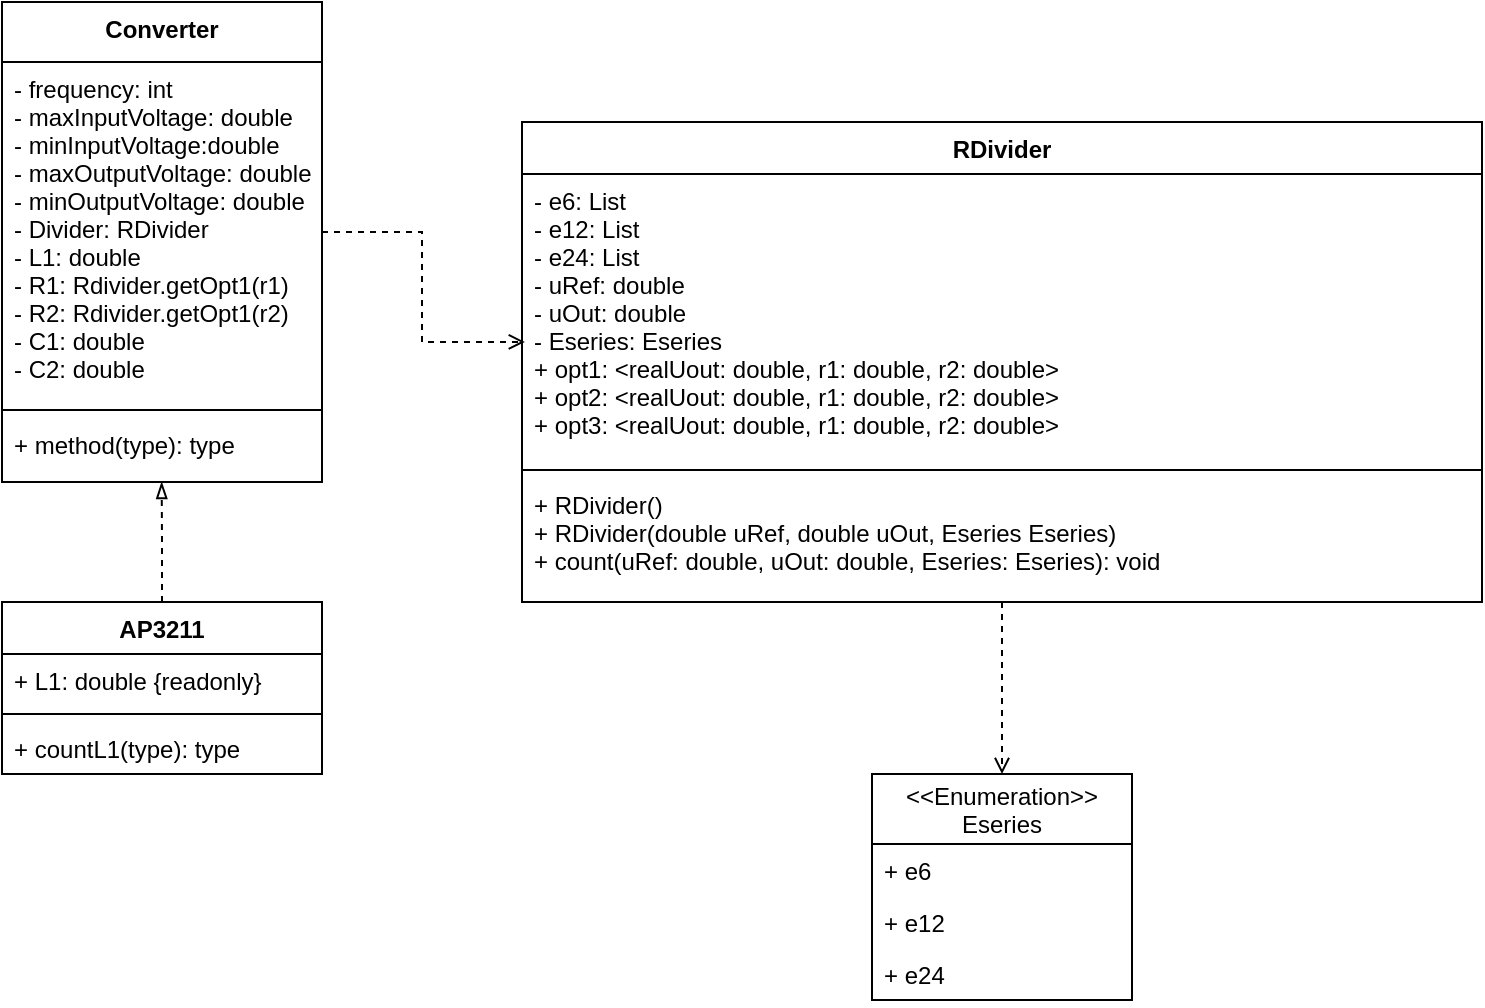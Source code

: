 <mxfile version="13.2.4" type="device"><diagram id="Rq2EDI2w-f9ya9LAWFBt" name="Page-1"><mxGraphModel dx="852" dy="494" grid="1" gridSize="10" guides="1" tooltips="1" connect="1" arrows="1" fold="1" page="1" pageScale="1" pageWidth="827" pageHeight="1169" math="0" shadow="0"><root><mxCell id="0"/><mxCell id="1" parent="0"/><mxCell id="TLT1BmbtuJA6AUD34b-2-19" style="edgeStyle=orthogonalEdgeStyle;rounded=0;orthogonalLoop=1;jettySize=auto;html=1;exitX=0.5;exitY=0;exitDx=0;exitDy=0;entryX=0.499;entryY=1;entryDx=0;entryDy=0;entryPerimeter=0;dashed=1;endArrow=blockThin;endFill=0;" parent="1" source="TLT1BmbtuJA6AUD34b-2-13" target="TLT1BmbtuJA6AUD34b-2-12" edge="1"><mxGeometry relative="1" as="geometry"/></mxCell><mxCell id="TLT1BmbtuJA6AUD34b-2-9" value="Converter" style="swimlane;fontStyle=1;align=center;verticalAlign=top;childLayout=stackLayout;horizontal=1;startSize=30;horizontalStack=0;resizeParent=1;resizeParentMax=0;resizeLast=0;collapsible=1;marginBottom=0;" parent="1" vertex="1"><mxGeometry x="20" y="280" width="160" height="240" as="geometry"><mxRectangle x="310" y="350" width="90" height="26" as="alternateBounds"/></mxGeometry></mxCell><mxCell id="TLT1BmbtuJA6AUD34b-2-10" value="- frequency: int&#10;- maxInputVoltage: double&#10;- minInputVoltage:double&#10;- maxOutputVoltage: double&#10;- minOutputVoltage: double&#10;- Divider: RDivider&#10;- L1: double&#10;- R1: Rdivider.getOpt1(r1)&#10;- R2: Rdivider.getOpt1(r2)&#10;- C1: double&#10;- C2: double&#10;" style="text;strokeColor=none;fillColor=none;align=left;verticalAlign=top;spacingLeft=4;spacingRight=4;overflow=hidden;rotatable=0;points=[[0,0.5],[1,0.5]];portConstraint=eastwest;" parent="TLT1BmbtuJA6AUD34b-2-9" vertex="1"><mxGeometry y="30" width="160" height="170" as="geometry"/></mxCell><mxCell id="TLT1BmbtuJA6AUD34b-2-11" value="" style="line;strokeWidth=1;fillColor=none;align=left;verticalAlign=middle;spacingTop=-1;spacingLeft=3;spacingRight=3;rotatable=0;labelPosition=right;points=[];portConstraint=eastwest;" parent="TLT1BmbtuJA6AUD34b-2-9" vertex="1"><mxGeometry y="200" width="160" height="8" as="geometry"/></mxCell><mxCell id="TLT1BmbtuJA6AUD34b-2-12" value="+ method(type): type" style="text;strokeColor=none;fillColor=none;align=left;verticalAlign=top;spacingLeft=4;spacingRight=4;overflow=hidden;rotatable=0;points=[[0,0.5],[1,0.5]];portConstraint=eastwest;" parent="TLT1BmbtuJA6AUD34b-2-9" vertex="1"><mxGeometry y="208" width="160" height="32" as="geometry"/></mxCell><mxCell id="TLT1BmbtuJA6AUD34b-2-13" value="AP3211" style="swimlane;fontStyle=1;align=center;verticalAlign=top;childLayout=stackLayout;horizontal=1;startSize=26;horizontalStack=0;resizeParent=1;resizeParentMax=0;resizeLast=0;collapsible=1;marginBottom=0;" parent="1" vertex="1"><mxGeometry x="20" y="580" width="160" height="86" as="geometry"/></mxCell><mxCell id="TLT1BmbtuJA6AUD34b-2-14" value="+ L1: double {readonly}" style="text;strokeColor=none;fillColor=none;align=left;verticalAlign=top;spacingLeft=4;spacingRight=4;overflow=hidden;rotatable=0;points=[[0,0.5],[1,0.5]];portConstraint=eastwest;" parent="TLT1BmbtuJA6AUD34b-2-13" vertex="1"><mxGeometry y="26" width="160" height="26" as="geometry"/></mxCell><mxCell id="TLT1BmbtuJA6AUD34b-2-15" value="" style="line;strokeWidth=1;fillColor=none;align=left;verticalAlign=middle;spacingTop=-1;spacingLeft=3;spacingRight=3;rotatable=0;labelPosition=right;points=[];portConstraint=eastwest;" parent="TLT1BmbtuJA6AUD34b-2-13" vertex="1"><mxGeometry y="52" width="160" height="8" as="geometry"/></mxCell><mxCell id="TLT1BmbtuJA6AUD34b-2-16" value="+ countL1(type): type" style="text;strokeColor=none;fillColor=none;align=left;verticalAlign=top;spacingLeft=4;spacingRight=4;overflow=hidden;rotatable=0;points=[[0,0.5],[1,0.5]];portConstraint=eastwest;" parent="TLT1BmbtuJA6AUD34b-2-13" vertex="1"><mxGeometry y="60" width="160" height="26" as="geometry"/></mxCell><mxCell id="oeNxi6HDLEkozGE5PXMf-6" style="edgeStyle=orthogonalEdgeStyle;rounded=0;orthogonalLoop=1;jettySize=auto;html=1;exitX=0.5;exitY=1;exitDx=0;exitDy=0;entryX=0.5;entryY=0;entryDx=0;entryDy=0;dashed=1;endArrow=open;endFill=0;" parent="1" source="TLT1BmbtuJA6AUD34b-2-20" target="TLT1BmbtuJA6AUD34b-2-28" edge="1"><mxGeometry relative="1" as="geometry"/></mxCell><mxCell id="TLT1BmbtuJA6AUD34b-2-20" value="RDivider" style="swimlane;fontStyle=1;align=center;verticalAlign=top;childLayout=stackLayout;horizontal=1;startSize=26;horizontalStack=0;resizeParent=1;resizeParentMax=0;resizeLast=0;collapsible=1;marginBottom=0;" parent="1" vertex="1"><mxGeometry x="280" y="340" width="480" height="240" as="geometry"/></mxCell><mxCell id="TLT1BmbtuJA6AUD34b-2-21" value="- e6: List&#10;- e12: List&#10;- e24: List&#10;- uRef: double&#10;- uOut: double&#10;- Eseries: Eseries&#10;+ opt1: &lt;realUout: double, r1: double, r2: double&gt;&#10;+ opt2: &lt;realUout: double, r1: double, r2: double&gt;&#10;+ opt3: &lt;realUout: double, r1: double, r2: double&gt;" style="text;strokeColor=none;fillColor=none;align=left;verticalAlign=top;spacingLeft=4;spacingRight=4;overflow=hidden;rotatable=0;points=[[0,0.5],[1,0.5]];portConstraint=eastwest;" parent="TLT1BmbtuJA6AUD34b-2-20" vertex="1"><mxGeometry y="26" width="480" height="144" as="geometry"/></mxCell><mxCell id="TLT1BmbtuJA6AUD34b-2-22" value="" style="line;strokeWidth=1;fillColor=none;align=left;verticalAlign=middle;spacingTop=-1;spacingLeft=3;spacingRight=3;rotatable=0;labelPosition=right;points=[];portConstraint=eastwest;" parent="TLT1BmbtuJA6AUD34b-2-20" vertex="1"><mxGeometry y="170" width="480" height="8" as="geometry"/></mxCell><mxCell id="TLT1BmbtuJA6AUD34b-2-23" value="+ RDivider()&#10;+ RDivider(double uRef, double uOut, Eseries Eseries)&#10;+ count(uRef: double, uOut: double, Eseries: Eseries): void" style="text;strokeColor=none;fillColor=none;align=left;verticalAlign=top;spacingLeft=4;spacingRight=4;overflow=hidden;rotatable=0;points=[[0,0.5],[1,0.5]];portConstraint=eastwest;" parent="TLT1BmbtuJA6AUD34b-2-20" vertex="1"><mxGeometry y="178" width="480" height="62" as="geometry"/></mxCell><mxCell id="oeNxi6HDLEkozGE5PXMf-7" style="edgeStyle=orthogonalEdgeStyle;rounded=0;orthogonalLoop=1;jettySize=auto;html=1;exitX=1;exitY=0.5;exitDx=0;exitDy=0;entryX=0.003;entryY=0.583;entryDx=0;entryDy=0;entryPerimeter=0;dashed=1;endArrow=open;endFill=0;" parent="1" source="TLT1BmbtuJA6AUD34b-2-10" target="TLT1BmbtuJA6AUD34b-2-21" edge="1"><mxGeometry relative="1" as="geometry"/></mxCell><mxCell id="TLT1BmbtuJA6AUD34b-2-28" value="&lt;&lt;Enumeration&gt;&gt;&#10;Eseries" style="swimlane;fontStyle=0;childLayout=stackLayout;horizontal=1;startSize=35;fillColor=none;horizontalStack=0;resizeParent=1;resizeParentMax=0;resizeLast=0;collapsible=1;marginBottom=0;" parent="1" vertex="1"><mxGeometry x="455" y="666" width="130" height="113" as="geometry"/></mxCell><mxCell id="TLT1BmbtuJA6AUD34b-2-29" value="+ e6" style="text;strokeColor=none;fillColor=none;align=left;verticalAlign=top;spacingLeft=4;spacingRight=4;overflow=hidden;rotatable=0;points=[[0,0.5],[1,0.5]];portConstraint=eastwest;" parent="TLT1BmbtuJA6AUD34b-2-28" vertex="1"><mxGeometry y="35" width="130" height="26" as="geometry"/></mxCell><mxCell id="TLT1BmbtuJA6AUD34b-2-30" value="+ e12" style="text;strokeColor=none;fillColor=none;align=left;verticalAlign=top;spacingLeft=4;spacingRight=4;overflow=hidden;rotatable=0;points=[[0,0.5],[1,0.5]];portConstraint=eastwest;" parent="TLT1BmbtuJA6AUD34b-2-28" vertex="1"><mxGeometry y="61" width="130" height="26" as="geometry"/></mxCell><mxCell id="TLT1BmbtuJA6AUD34b-2-31" value="+ e24" style="text;strokeColor=none;fillColor=none;align=left;verticalAlign=top;spacingLeft=4;spacingRight=4;overflow=hidden;rotatable=0;points=[[0,0.5],[1,0.5]];portConstraint=eastwest;" parent="TLT1BmbtuJA6AUD34b-2-28" vertex="1"><mxGeometry y="87" width="130" height="26" as="geometry"/></mxCell></root></mxGraphModel></diagram></mxfile>